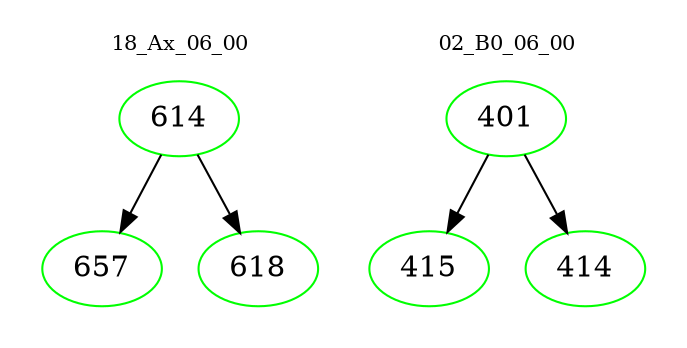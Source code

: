digraph{
subgraph cluster_0 {
color = white
label = "18_Ax_06_00";
fontsize=10;
T0_614 [label="614", color="green"]
T0_614 -> T0_657 [color="black"]
T0_657 [label="657", color="green"]
T0_614 -> T0_618 [color="black"]
T0_618 [label="618", color="green"]
}
subgraph cluster_1 {
color = white
label = "02_B0_06_00";
fontsize=10;
T1_401 [label="401", color="green"]
T1_401 -> T1_415 [color="black"]
T1_415 [label="415", color="green"]
T1_401 -> T1_414 [color="black"]
T1_414 [label="414", color="green"]
}
}
